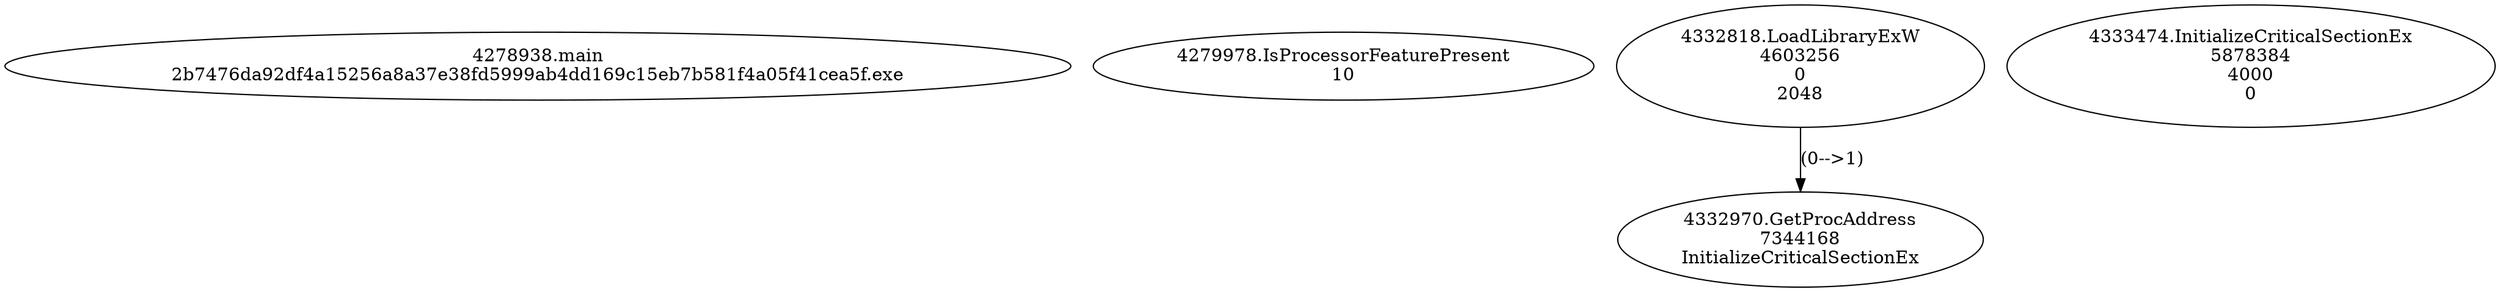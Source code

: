 // Global SCDG with merge call
digraph {
	0 [label="4278938.main
2b7476da92df4a15256a8a37e38fd5999ab4dd169c15eb7b581f4a05f41cea5f.exe"]
	1 [label="4279978.IsProcessorFeaturePresent
10"]
	2 [label="4332818.LoadLibraryExW
4603256
0
2048"]
	3 [label="4332970.GetProcAddress
7344168
InitializeCriticalSectionEx"]
	2 -> 3 [label="(0-->1)"]
	4 [label="4333474.InitializeCriticalSectionEx
5878384
4000
0"]
}
